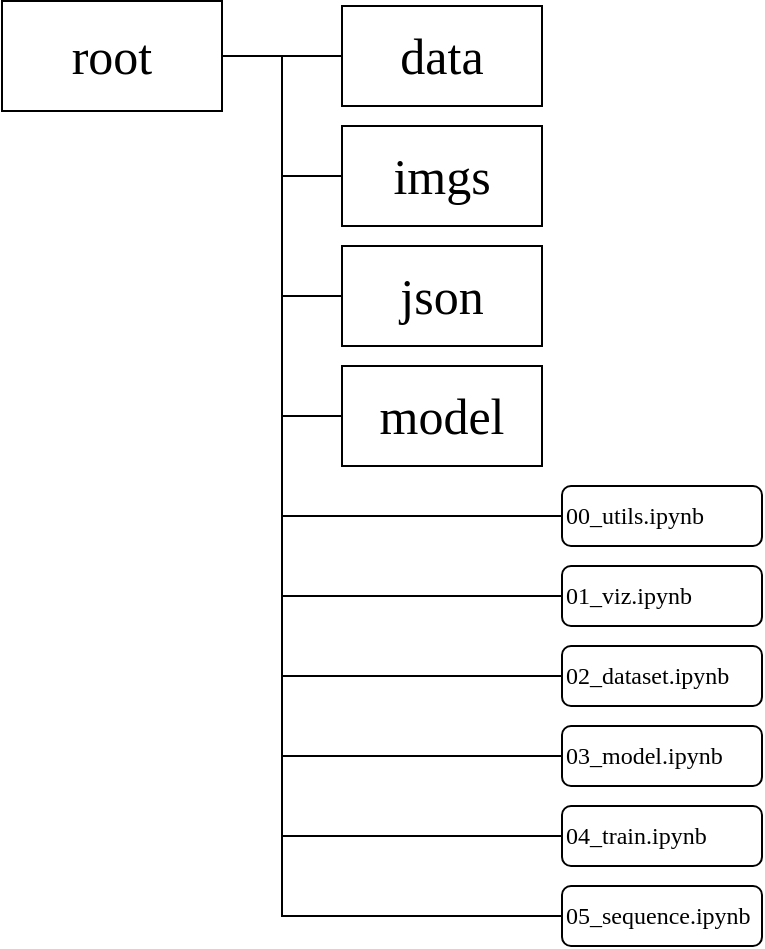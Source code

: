 <mxfile version="13.1.3" type="device"><diagram id="756xXvbez5v2PzkUxn3P" name="Page-1"><mxGraphModel dx="2035" dy="1736" grid="1" gridSize="10" guides="1" tooltips="1" connect="1" arrows="1" fold="1" page="1" pageScale="1" pageWidth="850" pageHeight="1100" math="0" shadow="0"><root><mxCell id="0"/><mxCell id="1" parent="0"/><mxCell id="lsW_GmFfRTq4AlflX2qN-21" style="edgeStyle=orthogonalEdgeStyle;rounded=0;orthogonalLoop=1;jettySize=auto;html=1;align=left;fontFamily=Times New Roman;strokeColor=#000000;endArrow=none;endFill=0;" parent="1" source="lsW_GmFfRTq4AlflX2qN-1" target="lsW_GmFfRTq4AlflX2qN-4" edge="1"><mxGeometry relative="1" as="geometry"/></mxCell><mxCell id="lsW_GmFfRTq4AlflX2qN-23" style="edgeStyle=orthogonalEdgeStyle;rounded=0;orthogonalLoop=1;jettySize=auto;html=1;exitX=1;exitY=0.5;exitDx=0;exitDy=0;entryX=0;entryY=0.5;entryDx=0;entryDy=0;align=left;fontFamily=Times New Roman;endArrow=none;endFill=0;" parent="1" source="lsW_GmFfRTq4AlflX2qN-1" target="lsW_GmFfRTq4AlflX2qN-5" edge="1"><mxGeometry relative="1" as="geometry"/></mxCell><mxCell id="lsW_GmFfRTq4AlflX2qN-24" style="edgeStyle=orthogonalEdgeStyle;rounded=0;orthogonalLoop=1;jettySize=auto;html=1;exitX=1;exitY=0.5;exitDx=0;exitDy=0;entryX=0;entryY=0.5;entryDx=0;entryDy=0;align=left;fontFamily=Times New Roman;endArrow=none;endFill=0;" parent="1" source="lsW_GmFfRTq4AlflX2qN-1" target="lsW_GmFfRTq4AlflX2qN-6" edge="1"><mxGeometry relative="1" as="geometry"/></mxCell><mxCell id="lsW_GmFfRTq4AlflX2qN-25" style="edgeStyle=orthogonalEdgeStyle;rounded=0;orthogonalLoop=1;jettySize=auto;html=1;exitX=1;exitY=0.5;exitDx=0;exitDy=0;entryX=0;entryY=0.5;entryDx=0;entryDy=0;align=left;fontFamily=Times New Roman;endArrow=none;endFill=0;" parent="1" source="lsW_GmFfRTq4AlflX2qN-1" target="lsW_GmFfRTq4AlflX2qN-7" edge="1"><mxGeometry relative="1" as="geometry"/></mxCell><mxCell id="lsW_GmFfRTq4AlflX2qN-26" style="edgeStyle=orthogonalEdgeStyle;rounded=0;orthogonalLoop=1;jettySize=auto;html=1;exitX=1;exitY=0.5;exitDx=0;exitDy=0;entryX=0;entryY=0.25;entryDx=0;entryDy=0;align=left;fontFamily=Times New Roman;endArrow=none;endFill=0;" parent="1" source="lsW_GmFfRTq4AlflX2qN-1" target="lsW_GmFfRTq4AlflX2qN-13" edge="1"><mxGeometry relative="1" as="geometry"><Array as="points"><mxPoint x="80" y="25"/><mxPoint x="80" y="255"/><mxPoint x="220" y="255"/></Array></mxGeometry></mxCell><mxCell id="lsW_GmFfRTq4AlflX2qN-27" style="edgeStyle=orthogonalEdgeStyle;rounded=0;orthogonalLoop=1;jettySize=auto;html=1;exitX=1;exitY=0.5;exitDx=0;exitDy=0;entryX=0;entryY=0.5;entryDx=0;entryDy=0;align=left;fontFamily=Times New Roman;endArrow=none;endFill=0;" parent="1" source="lsW_GmFfRTq4AlflX2qN-1" target="lsW_GmFfRTq4AlflX2qN-15" edge="1"><mxGeometry relative="1" as="geometry"><Array as="points"><mxPoint x="80" y="25"/><mxPoint x="80" y="295"/></Array></mxGeometry></mxCell><mxCell id="lsW_GmFfRTq4AlflX2qN-28" style="edgeStyle=orthogonalEdgeStyle;rounded=0;orthogonalLoop=1;jettySize=auto;html=1;exitX=1;exitY=0.5;exitDx=0;exitDy=0;entryX=0;entryY=0.5;entryDx=0;entryDy=0;align=left;fontFamily=Times New Roman;endArrow=none;endFill=0;" parent="1" source="lsW_GmFfRTq4AlflX2qN-1" target="lsW_GmFfRTq4AlflX2qN-16" edge="1"><mxGeometry relative="1" as="geometry"><Array as="points"><mxPoint x="80" y="25"/><mxPoint x="80" y="335"/></Array></mxGeometry></mxCell><mxCell id="lsW_GmFfRTq4AlflX2qN-29" style="edgeStyle=orthogonalEdgeStyle;rounded=0;orthogonalLoop=1;jettySize=auto;html=1;exitX=1;exitY=0.5;exitDx=0;exitDy=0;entryX=0;entryY=0.5;entryDx=0;entryDy=0;align=left;fontFamily=Times New Roman;endArrow=none;endFill=0;" parent="1" source="lsW_GmFfRTq4AlflX2qN-1" target="lsW_GmFfRTq4AlflX2qN-17" edge="1"><mxGeometry relative="1" as="geometry"><Array as="points"><mxPoint x="80" y="25"/><mxPoint x="80" y="375"/></Array></mxGeometry></mxCell><mxCell id="lsW_GmFfRTq4AlflX2qN-30" style="edgeStyle=orthogonalEdgeStyle;rounded=0;orthogonalLoop=1;jettySize=auto;html=1;exitX=1;exitY=0.25;exitDx=0;exitDy=0;entryX=0;entryY=0.5;entryDx=0;entryDy=0;align=left;fontFamily=Times New Roman;endArrow=none;endFill=0;" parent="1" source="lsW_GmFfRTq4AlflX2qN-1" target="lsW_GmFfRTq4AlflX2qN-18" edge="1"><mxGeometry relative="1" as="geometry"><Array as="points"><mxPoint x="50" y="25"/><mxPoint x="80" y="25"/><mxPoint x="80" y="415"/></Array></mxGeometry></mxCell><mxCell id="lsW_GmFfRTq4AlflX2qN-31" style="edgeStyle=orthogonalEdgeStyle;rounded=0;orthogonalLoop=1;jettySize=auto;html=1;exitX=1;exitY=0.5;exitDx=0;exitDy=0;entryX=0;entryY=0.5;entryDx=0;entryDy=0;align=left;fontFamily=Times New Roman;endArrow=none;endFill=0;" parent="1" source="lsW_GmFfRTq4AlflX2qN-1" target="lsW_GmFfRTq4AlflX2qN-19" edge="1"><mxGeometry relative="1" as="geometry"><Array as="points"><mxPoint x="80" y="25"/><mxPoint x="80" y="455"/></Array></mxGeometry></mxCell><mxCell id="lsW_GmFfRTq4AlflX2qN-1" value="root" style="rounded=0;whiteSpace=wrap;html=1;align=center;fontFamily=Times New Roman;fontSize=25;" parent="1" vertex="1"><mxGeometry x="-60" y="-2.5" width="110" height="55" as="geometry"/></mxCell><mxCell id="lsW_GmFfRTq4AlflX2qN-4" value="data" style="rounded=0;whiteSpace=wrap;html=1;align=center;fontFamily=Times New Roman;fontSize=25;" parent="1" vertex="1"><mxGeometry x="110" width="100" height="50" as="geometry"/></mxCell><mxCell id="lsW_GmFfRTq4AlflX2qN-5" value="imgs" style="rounded=0;whiteSpace=wrap;html=1;align=center;fontFamily=Times New Roman;fontSize=25;" parent="1" vertex="1"><mxGeometry x="110" y="60" width="100" height="50" as="geometry"/></mxCell><mxCell id="lsW_GmFfRTq4AlflX2qN-6" value="json" style="rounded=0;whiteSpace=wrap;html=1;align=center;fontFamily=Times New Roman;fontSize=25;" parent="1" vertex="1"><mxGeometry x="110" y="120" width="100" height="50" as="geometry"/></mxCell><mxCell id="lsW_GmFfRTq4AlflX2qN-7" value="model" style="rounded=0;whiteSpace=wrap;html=1;align=center;fontFamily=Times New Roman;fontSize=25;" parent="1" vertex="1"><mxGeometry x="110" y="180" width="100" height="50" as="geometry"/></mxCell><mxCell id="lsW_GmFfRTq4AlflX2qN-13" value="00_utils.ipynb" style="rounded=1;whiteSpace=wrap;html=1;align=left;fontFamily=Times New Roman;fontSize=12;" parent="1" vertex="1"><mxGeometry x="220" y="240" width="100" height="30" as="geometry"/></mxCell><mxCell id="lsW_GmFfRTq4AlflX2qN-15" value="01_viz.ipynb" style="rounded=1;whiteSpace=wrap;html=1;align=left;fontFamily=Times New Roman;" parent="1" vertex="1"><mxGeometry x="220" y="280" width="100" height="30" as="geometry"/></mxCell><mxCell id="lsW_GmFfRTq4AlflX2qN-16" value="02_dataset.ipynb" style="rounded=1;whiteSpace=wrap;html=1;align=left;fontFamily=Times New Roman;" parent="1" vertex="1"><mxGeometry x="220" y="320" width="100" height="30" as="geometry"/></mxCell><mxCell id="lsW_GmFfRTq4AlflX2qN-17" value="03_model.ipynb" style="rounded=1;whiteSpace=wrap;html=1;align=left;fontFamily=Times New Roman;" parent="1" vertex="1"><mxGeometry x="220" y="360" width="100" height="30" as="geometry"/></mxCell><mxCell id="lsW_GmFfRTq4AlflX2qN-18" value="04_train.ipynb" style="rounded=1;whiteSpace=wrap;html=1;align=left;fontFamily=Times New Roman;" parent="1" vertex="1"><mxGeometry x="220" y="400" width="100" height="30" as="geometry"/></mxCell><mxCell id="lsW_GmFfRTq4AlflX2qN-19" value="05_sequence.ipynb" style="rounded=1;whiteSpace=wrap;html=1;align=left;fontFamily=Times New Roman;fontSize=12;" parent="1" vertex="1"><mxGeometry x="220" y="440" width="100" height="30" as="geometry"/></mxCell></root></mxGraphModel></diagram></mxfile>